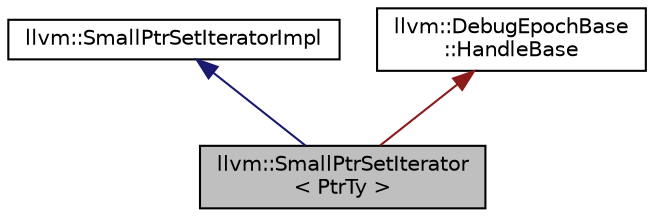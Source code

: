 digraph "llvm::SmallPtrSetIterator&lt; PtrTy &gt;"
{
 // LATEX_PDF_SIZE
  bgcolor="transparent";
  edge [fontname="Helvetica",fontsize="10",labelfontname="Helvetica",labelfontsize="10"];
  node [fontname="Helvetica",fontsize="10",shape="box"];
  Node1 [label="llvm::SmallPtrSetIterator\l\< PtrTy \>",height=0.2,width=0.4,color="black", fillcolor="grey75", style="filled", fontcolor="black",tooltip="SmallPtrSetIterator - This implements a const_iterator for SmallPtrSet."];
  Node2 -> Node1 [dir="back",color="midnightblue",fontsize="10",style="solid",fontname="Helvetica"];
  Node2 [label="llvm::SmallPtrSetIteratorImpl",height=0.2,width=0.4,color="black",URL="$classllvm_1_1SmallPtrSetIteratorImpl.html",tooltip="SmallPtrSetIteratorImpl - This is the common base class shared between all instances of SmallPtrSetIt..."];
  Node3 -> Node1 [dir="back",color="firebrick4",fontsize="10",style="solid",fontname="Helvetica"];
  Node3 [label="llvm::DebugEpochBase\l::HandleBase",height=0.2,width=0.4,color="black",URL="$classllvm_1_1DebugEpochBase_1_1HandleBase.html",tooltip=" "];
}
